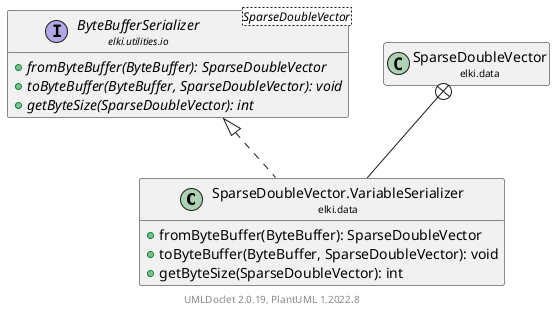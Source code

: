 @startuml
    remove .*\.(Instance|Par|Parameterizer|Factory)$
    set namespaceSeparator none
    hide empty fields
    hide empty methods

    class "<size:14>SparseDoubleVector.VariableSerializer\n<size:10>elki.data" as elki.data.SparseDoubleVector.VariableSerializer [[SparseDoubleVector.VariableSerializer.html]] {
        +fromByteBuffer(ByteBuffer): SparseDoubleVector
        +toByteBuffer(ByteBuffer, SparseDoubleVector): void
        +getByteSize(SparseDoubleVector): int
    }

    interface "<size:14>ByteBufferSerializer\n<size:10>elki.utilities.io" as elki.utilities.io.ByteBufferSerializer<SparseDoubleVector> [[../utilities/io/ByteBufferSerializer.html]] {
        {abstract} +fromByteBuffer(ByteBuffer): SparseDoubleVector
        {abstract} +toByteBuffer(ByteBuffer, SparseDoubleVector): void
        {abstract} +getByteSize(SparseDoubleVector): int
    }
    class "<size:14>SparseDoubleVector\n<size:10>elki.data" as elki.data.SparseDoubleVector [[SparseDoubleVector.html]]

    elki.utilities.io.ByteBufferSerializer <|.. elki.data.SparseDoubleVector.VariableSerializer
    elki.data.SparseDoubleVector +-- elki.data.SparseDoubleVector.VariableSerializer

    center footer UMLDoclet 2.0.19, PlantUML 1.2022.8
@enduml
